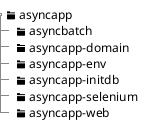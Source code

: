 @startsalt
{
{T
<&folder> asyncapp
+ <&folder> asyncbatch
+ <&folder> asyncapp-domain
+ <&folder> asyncapp-env
+ <&folder> asyncapp-initdb
+ <&folder> asyncapp-selenium
+ <&folder> asyncapp-web
}
}
@endsalt
